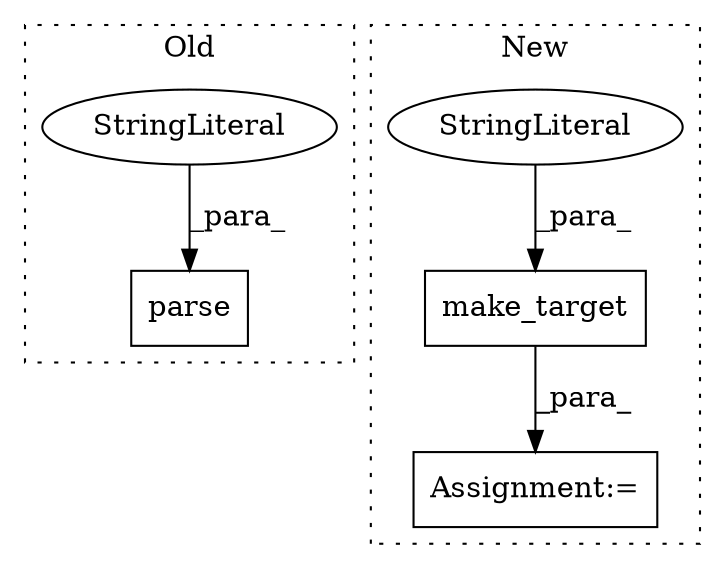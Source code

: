 digraph G {
subgraph cluster0 {
1 [label="parse" a="32" s="1809,1823" l="6,1" shape="box"];
5 [label="StringLiteral" a="45" s="1815" l="8" shape="ellipse"];
label = "Old";
style="dotted";
}
subgraph cluster1 {
2 [label="make_target" a="32" s="1714,1739" l="12,1" shape="box"];
3 [label="StringLiteral" a="45" s="1726" l="6" shape="ellipse"];
4 [label="Assignment:=" a="7" s="1708" l="1" shape="box"];
label = "New";
style="dotted";
}
2 -> 4 [label="_para_"];
3 -> 2 [label="_para_"];
5 -> 1 [label="_para_"];
}